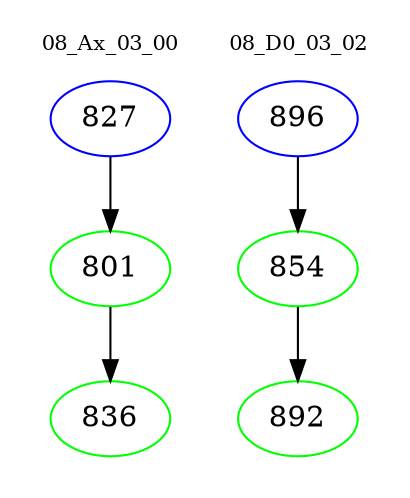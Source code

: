 digraph{
subgraph cluster_0 {
color = white
label = "08_Ax_03_00";
fontsize=10;
T0_827 [label="827", color="blue"]
T0_827 -> T0_801 [color="black"]
T0_801 [label="801", color="green"]
T0_801 -> T0_836 [color="black"]
T0_836 [label="836", color="green"]
}
subgraph cluster_1 {
color = white
label = "08_D0_03_02";
fontsize=10;
T1_896 [label="896", color="blue"]
T1_896 -> T1_854 [color="black"]
T1_854 [label="854", color="green"]
T1_854 -> T1_892 [color="black"]
T1_892 [label="892", color="green"]
}
}
